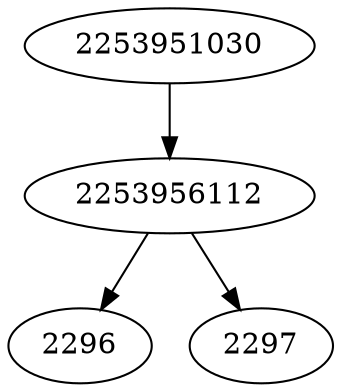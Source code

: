 strict digraph  {
2296;
2297;
2253951030;
2253956112;
2253951030 -> 2253956112;
2253956112 -> 2296;
2253956112 -> 2297;
}
